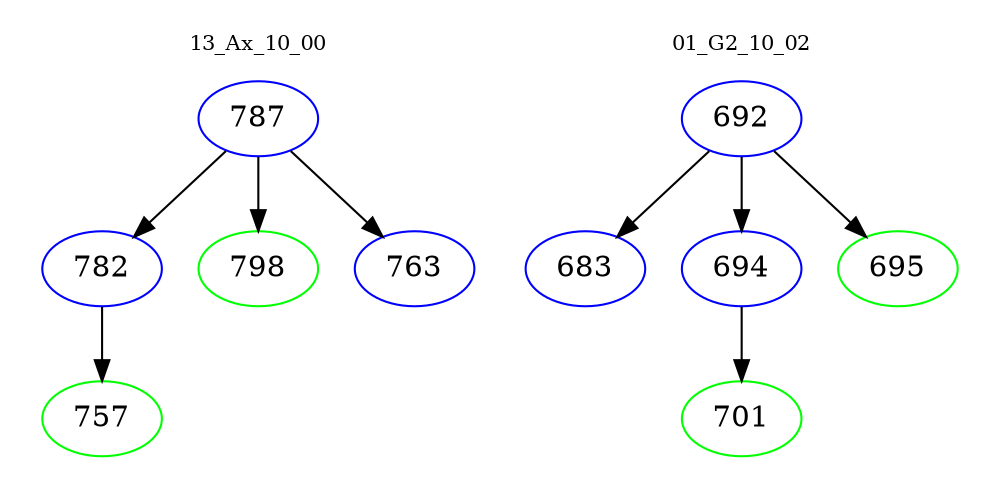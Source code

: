digraph{
subgraph cluster_0 {
color = white
label = "13_Ax_10_00";
fontsize=10;
T0_787 [label="787", color="blue"]
T0_787 -> T0_782 [color="black"]
T0_782 [label="782", color="blue"]
T0_782 -> T0_757 [color="black"]
T0_757 [label="757", color="green"]
T0_787 -> T0_798 [color="black"]
T0_798 [label="798", color="green"]
T0_787 -> T0_763 [color="black"]
T0_763 [label="763", color="blue"]
}
subgraph cluster_1 {
color = white
label = "01_G2_10_02";
fontsize=10;
T1_692 [label="692", color="blue"]
T1_692 -> T1_683 [color="black"]
T1_683 [label="683", color="blue"]
T1_692 -> T1_694 [color="black"]
T1_694 [label="694", color="blue"]
T1_694 -> T1_701 [color="black"]
T1_701 [label="701", color="green"]
T1_692 -> T1_695 [color="black"]
T1_695 [label="695", color="green"]
}
}
